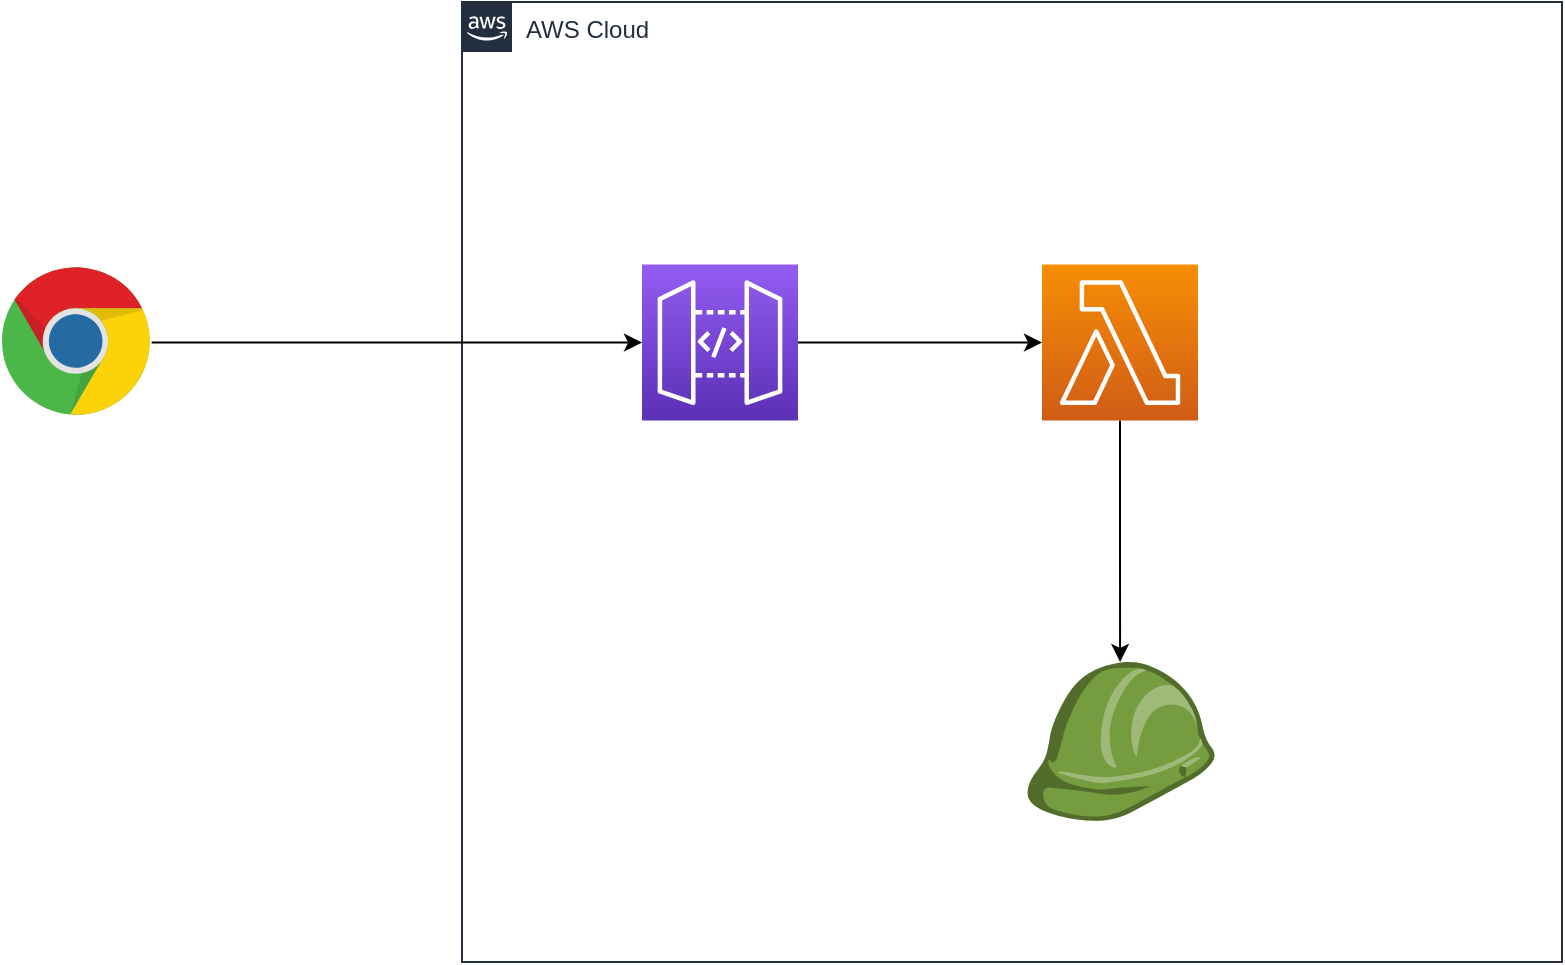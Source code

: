 <mxfile version="13.0.1" type="onedrive"><diagram id="vghmO21UD7x4XabqoGcJ" name="Page-1"><mxGraphModel dx="1662" dy="794" grid="1" gridSize="10" guides="1" tooltips="1" connect="1" arrows="1" fold="1" page="1" pageScale="1" pageWidth="1169" pageHeight="827" math="0" shadow="0"><root><mxCell id="0"/><mxCell id="1" parent="0"/><mxCell id="DJc8arIyO_cg25WJUvOW-1" value="AWS Cloud" style="points=[[0,0],[0.25,0],[0.5,0],[0.75,0],[1,0],[1,0.25],[1,0.5],[1,0.75],[1,1],[0.75,1],[0.5,1],[0.25,1],[0,1],[0,0.75],[0,0.5],[0,0.25]];outlineConnect=0;gradientColor=none;html=1;whiteSpace=wrap;fontSize=12;fontStyle=0;shape=mxgraph.aws4.group;grIcon=mxgraph.aws4.group_aws_cloud_alt;strokeColor=#232F3E;fillColor=none;verticalAlign=top;align=left;spacingLeft=30;fontColor=#232F3E;dashed=0;" vertex="1" parent="1"><mxGeometry x="310" y="190" width="550" height="480" as="geometry"/></mxCell><mxCell id="DJc8arIyO_cg25WJUvOW-5" style="edgeStyle=orthogonalEdgeStyle;rounded=0;orthogonalLoop=1;jettySize=auto;html=1;" edge="1" parent="1" source="DJc8arIyO_cg25WJUvOW-2" target="DJc8arIyO_cg25WJUvOW-3"><mxGeometry relative="1" as="geometry"/></mxCell><mxCell id="DJc8arIyO_cg25WJUvOW-2" value="" style="outlineConnect=0;fontColor=#232F3E;gradientColor=#945DF2;gradientDirection=north;fillColor=#5A30B5;strokeColor=#ffffff;dashed=0;verticalLabelPosition=bottom;verticalAlign=top;align=center;html=1;fontSize=12;fontStyle=0;aspect=fixed;shape=mxgraph.aws4.resourceIcon;resIcon=mxgraph.aws4.api_gateway;" vertex="1" parent="1"><mxGeometry x="400" y="321.3" width="78" height="78" as="geometry"/></mxCell><mxCell id="DJc8arIyO_cg25WJUvOW-9" style="edgeStyle=orthogonalEdgeStyle;rounded=0;orthogonalLoop=1;jettySize=auto;html=1;" edge="1" parent="1" source="DJc8arIyO_cg25WJUvOW-3" target="DJc8arIyO_cg25WJUvOW-4"><mxGeometry relative="1" as="geometry"/></mxCell><mxCell id="DJc8arIyO_cg25WJUvOW-3" value="" style="outlineConnect=0;fontColor=#232F3E;gradientColor=#F78E04;gradientDirection=north;fillColor=#D05C17;strokeColor=#ffffff;dashed=0;verticalLabelPosition=bottom;verticalAlign=top;align=center;html=1;fontSize=12;fontStyle=0;aspect=fixed;shape=mxgraph.aws4.resourceIcon;resIcon=mxgraph.aws4.lambda;" vertex="1" parent="1"><mxGeometry x="600" y="321.3" width="78" height="78" as="geometry"/></mxCell><mxCell id="DJc8arIyO_cg25WJUvOW-4" value="" style="outlineConnect=0;dashed=0;verticalLabelPosition=bottom;verticalAlign=top;align=center;html=1;shape=mxgraph.aws3.role;fillColor=#759C3E;gradientColor=none;" vertex="1" parent="1"><mxGeometry x="591.75" y="520" width="94.5" height="79.5" as="geometry"/></mxCell><mxCell id="DJc8arIyO_cg25WJUvOW-8" style="edgeStyle=orthogonalEdgeStyle;rounded=0;orthogonalLoop=1;jettySize=auto;html=1;" edge="1" parent="1" source="DJc8arIyO_cg25WJUvOW-6" target="DJc8arIyO_cg25WJUvOW-2"><mxGeometry relative="1" as="geometry"/></mxCell><mxCell id="DJc8arIyO_cg25WJUvOW-6" value="" style="dashed=0;outlineConnect=0;html=1;align=center;labelPosition=center;verticalLabelPosition=bottom;verticalAlign=top;shape=mxgraph.weblogos.chrome" vertex="1" parent="1"><mxGeometry x="80" y="322.6" width="74.8" height="75.4" as="geometry"/></mxCell></root></mxGraphModel></diagram></mxfile>